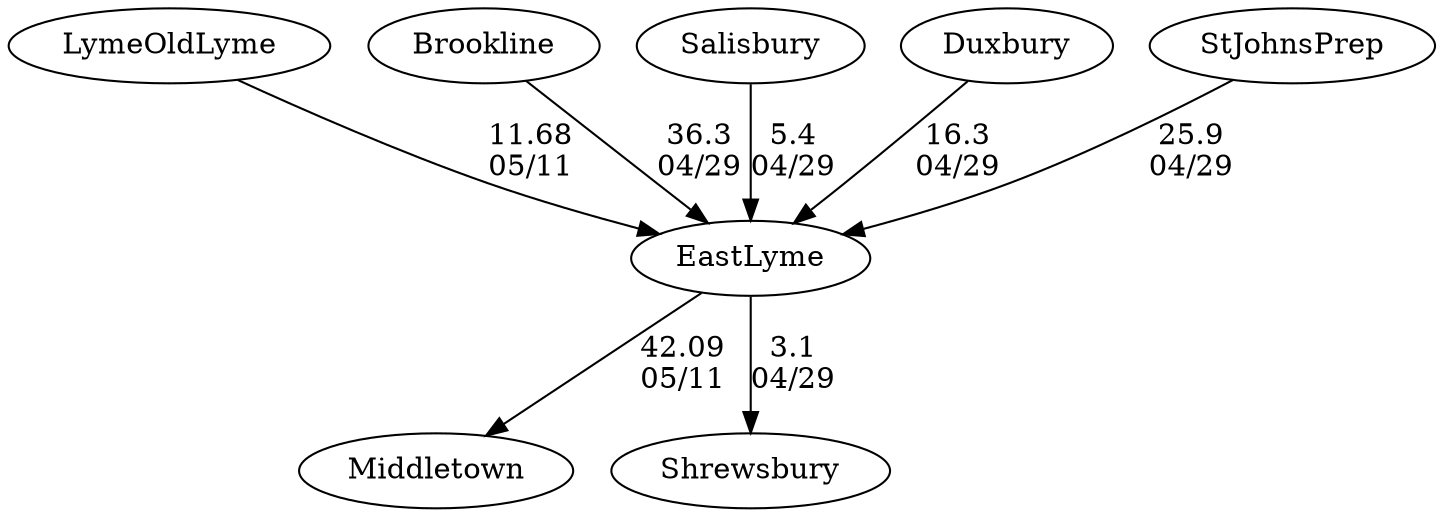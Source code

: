 digraph boys4foursEastLyme {LymeOldLyme [URL="boys4foursEastLymeLymeOldLyme.html"];Middletown [URL="boys4foursEastLymeMiddletown.html"];Brookline [URL="boys4foursEastLymeBrookline.html"];Salisbury [URL="boys4foursEastLymeSalisbury.html"];Duxbury [URL="boys4foursEastLymeDuxbury.html"];StJohnsPrep [URL="boys4foursEastLymeStJohnsPrep.html"];EastLyme [URL="boys4foursEastLymeEastLyme.html"];Shrewsbury [URL="boys4foursEastLymeShrewsbury.html"];LymeOldLyme -> EastLyme[label="11.68
05/11", weight="89", tooltip="NEIRA Boys & Girls Fours,Lyme/Old Lyme v Middletown v East Lyme			
Distance: 1500 Conditions: The wind was 6 to 9 knots dropping slightly towards the end of the day as a cross headwind. The girls first and second boats both started two length past the starting line. The crosswind at the start was quite challenging and caused a number of issues trying to get off the line cleanly in the girls races. In the 3rd boat race East Lymes steering boke pulling them from the race Comments: Lyme/Old Lyme would like to thank Middletown and east Lyme for coming out and racing. We look forward to see you all on the water again!!
None", URL="http://www.row2k.com/results/resultspage.cfm?UID=9C698035EC81E2CFFF01DA234C5F298E&cat=5", random="random"]; 
EastLyme -> Middletown[label="42.09
05/11", weight="58", tooltip="NEIRA Boys & Girls Fours,Lyme/Old Lyme v Middletown v East Lyme			
Distance: 1500 Conditions: The wind was 6 to 9 knots dropping slightly towards the end of the day as a cross headwind. The girls first and second boats both started two length past the starting line. The crosswind at the start was quite challenging and caused a number of issues trying to get off the line cleanly in the girls races. In the 3rd boat race East Lymes steering boke pulling them from the race Comments: Lyme/Old Lyme would like to thank Middletown and east Lyme for coming out and racing. We look forward to see you all on the water again!!
None", URL="http://www.row2k.com/results/resultspage.cfm?UID=9C698035EC81E2CFFF01DA234C5F298E&cat=5", random="random"]; 
Brookline -> EastLyme[label="36.3
04/29", weight="64", tooltip="NEIRA,Quinsigamond Cup			
Distance: 1500 Meters Conditions: Cross wind from Lane 6 with Variable Head/Tail wind Comments: Races were floating starts, please do no compare times. In the G4, there was a restart about 250 meters over the line. A special thank you to St. John's and Shrewsbury for hosting the day.
None", URL="http://www.row2k.com/results/resultspage.cfm?UID=1D682CBC1FCE36890658D2D28FE95424&cat=5", random="random"]; 
StJohnsPrep -> EastLyme[label="25.9
04/29", weight="75", tooltip="NEIRA,Quinsigamond Cup			
Distance: 1500 Meters Conditions: Cross wind from Lane 6 with Variable Head/Tail wind Comments: Races were floating starts, please do no compare times. In the G4, there was a restart about 250 meters over the line. A special thank you to St. John's and Shrewsbury for hosting the day.
None", URL="http://www.row2k.com/results/resultspage.cfm?UID=1D682CBC1FCE36890658D2D28FE95424&cat=5", random="random"]; 
Duxbury -> EastLyme[label="16.3
04/29", weight="84", tooltip="NEIRA,Quinsigamond Cup			
Distance: 1500 Meters Conditions: Cross wind from Lane 6 with Variable Head/Tail wind Comments: Races were floating starts, please do no compare times. In the G4, there was a restart about 250 meters over the line. A special thank you to St. John's and Shrewsbury for hosting the day.
None", URL="http://www.row2k.com/results/resultspage.cfm?UID=1D682CBC1FCE36890658D2D28FE95424&cat=5", random="random"]; 
Salisbury -> EastLyme[label="5.4
04/29", weight="95", tooltip="NEIRA,Quinsigamond Cup			
Distance: 1500 Meters Conditions: Cross wind from Lane 6 with Variable Head/Tail wind Comments: Races were floating starts, please do no compare times. In the G4, there was a restart about 250 meters over the line. A special thank you to St. John's and Shrewsbury for hosting the day.
None", URL="http://www.row2k.com/results/resultspage.cfm?UID=1D682CBC1FCE36890658D2D28FE95424&cat=5", random="random"]; 
EastLyme -> Shrewsbury[label="3.1
04/29", weight="97", tooltip="NEIRA,Quinsigamond Cup			
Distance: 1500 Meters Conditions: Cross wind from Lane 6 with Variable Head/Tail wind Comments: Races were floating starts, please do no compare times. In the G4, there was a restart about 250 meters over the line. A special thank you to St. John's and Shrewsbury for hosting the day.
None", URL="http://www.row2k.com/results/resultspage.cfm?UID=1D682CBC1FCE36890658D2D28FE95424&cat=5", random="random"]}